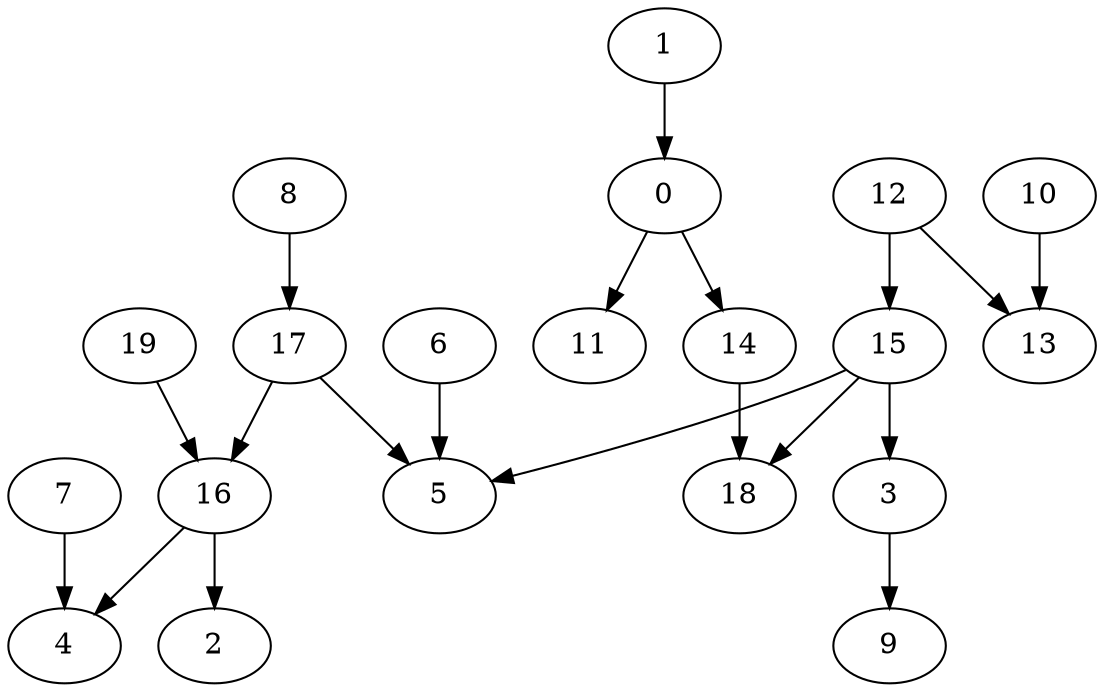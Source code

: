 digraph arbol {15 -> 5[Label=1];
8 -> 17[Label=2];
7 -> 4[Label=7];
1 -> 0[Label=8];
6 -> 5[Label=5];
3 -> 9[Label=5];
0 -> 11[Label=5];
10 -> 13[Label=3];
12 -> 13[Label=3];
12 -> 15[Label=4];
14 -> 18[Label=4];
16 -> 2[Label=4];
16 -> 4[Label=3];
0 -> 14[Label=6];
15 -> 3[Label=3];
15 -> 18[Label=3];
17 -> 5[Label=2];
17 -> 16[Label=3];
19 -> 16[Label=4];
}